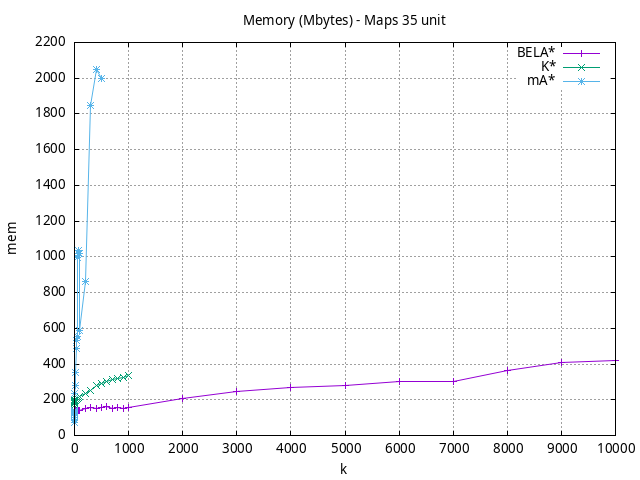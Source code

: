 #!/usr/bin/gnuplot
# -*- coding: utf-8 -*-
#
# results/maps/unit/35/random512-35.heuristic.unit.mem.gnuplot
#
# Started on 04/07/2024 21:48:43
# Author: Carlos Linares López
set grid
set xlabel "k"
set ylabel "mem"

set title "Memory (Mbytes) - Maps 35 unit"

set terminal png enhanced font "Ariel,10"
set output 'random512-35.heuristic.unit.mem.png'

plot "-" title "BELA*"      with linesp, "-" title "K*"      with linesp, "-" title "mA*"      with linesp

	1 112.43
	2 125.68
	3 126.0
	4 126.66
	5 127.0
	6 127.0
	7 127.0
	8 133.06
	9 138.35
	10 140.0
	20 140.0
	30 140.0
	40 140.0
	50 140.0
	60 140.68
	70 141.66
	80 142.0
	90 142.33
	100 142.57
	200 150.4
	300 156.76
	400 153.32
	500 155.19
	600 160.31
	700 152.94
	800 156.2
	900 151.57
	1000 157.46
	2000 205.88
	3000 247.52
	4000 270.35
	5000 280.2
	6000 300.04
	7000 301.23
	8000 365.72
	9000 410.85
	10000 420.67
end
	1 165.43
	2 180.72
	3 183.36
	4 185.36
	5 186.68
	6 188.36
	7 190.36
	8 191.68
	9 193.36
	10 195.36
	20 197.36
	30 200.04
	40 202.36
	50 205.04
	60 208.04
	70 210.36
	80 213.04
	90 216.04
	100 219.04
	200 232.92
	300 251.06
	400 280.14
	500 289.76
	600 303.06
	700 311.07
	800 319.09
	900 327.1
	1000 335.12
end
	1 75.2
	2 86.87
	3 100.12
	4 111.88
	5 133.01
	6 137.27
	7 131.63
	8 128.5
	9 232.38
	10 281.93
	20 355.02
	30 485.9
	40 531.6
	50 556.47
	60 997.09
	70 1035.81
	80 1016.57
	90 1021.24
	100 586.72
	200 861.84
	300 1848.21
	400 2048.26
	500 2000.01
end
